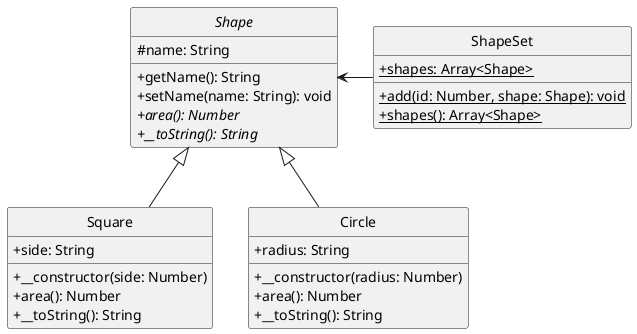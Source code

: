 @startuml
skinparam classAttributeIconSize 0
skinparam monochrome true
hide circle

abstract class Shape {
  #name: String
  +getName(): String
  +setName(name: String): void
  {abstract} +area(): Number
  {abstract} +__toString(): String
}

class Square {
  +side: String
  +__constructor(side: Number)
  +area(): Number
  +__toString(): String
}

class Circle {
  +radius: String
  +__constructor(radius: Number)
  +area(): Number
  +__toString(): String
}

class ShapeSet {
  {static} +shapes: Array<Shape>
  {static} +add(id: Number, shape: Shape): void
  {static} +shapes(): Array<Shape>
}

Shape <|-- Circle
Shape <|-- Square
Shape <- ShapeSet
@enduml
